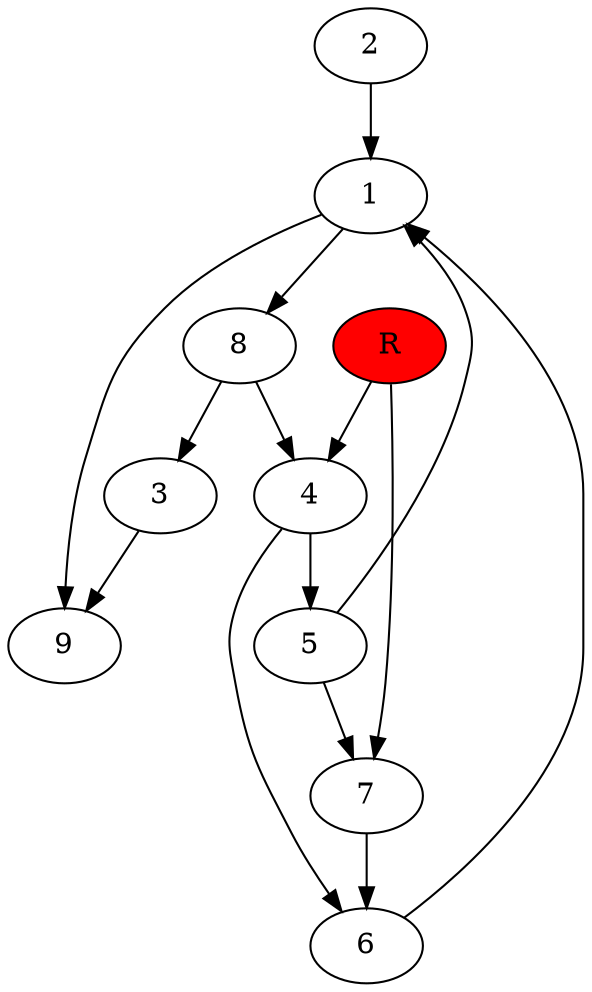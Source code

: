 digraph prb78009 {
	1
	2
	3
	4
	5
	6
	7
	8
	R [fillcolor="#ff0000" style=filled]
	1 -> 8
	1 -> 9
	2 -> 1
	3 -> 9
	4 -> 5
	4 -> 6
	5 -> 1
	5 -> 7
	6 -> 1
	7 -> 6
	8 -> 3
	8 -> 4
	R -> 4
	R -> 7
}
